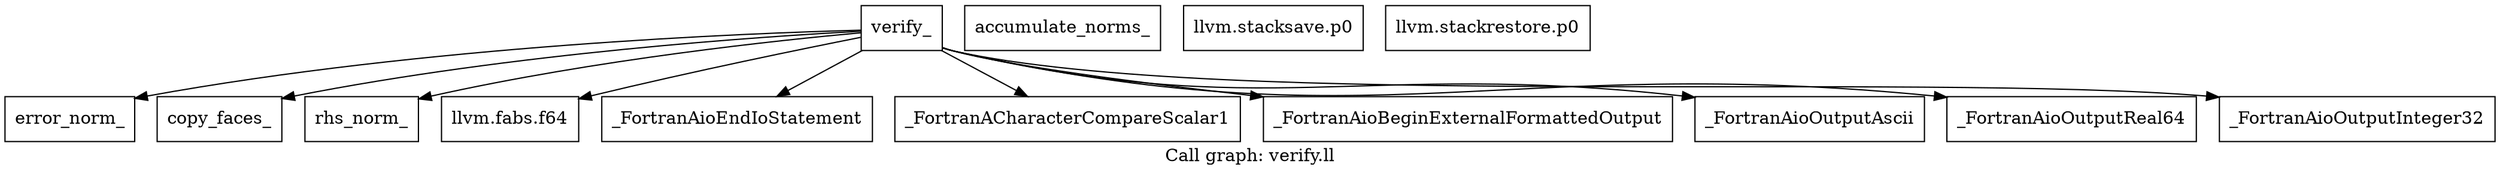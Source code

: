 digraph "Call graph: verify.ll" {
	label="Call graph: verify.ll";

	Node0x555c59633ed0 [shape=record,label="{verify_}"];
	Node0x555c59633ed0 -> Node0x555c59634d20;
	Node0x555c59633ed0 -> Node0x555c59635ab0;
	Node0x555c59633ed0 -> Node0x555c59636030;
	Node0x555c59633ed0 -> Node0x555c596362e0;
	Node0x555c59633ed0 -> Node0x555c59636d20;
	Node0x555c59633ed0 -> Node0x555c59636450;
	Node0x555c59633ed0 -> Node0x555c59636870;
	Node0x555c59633ed0 -> Node0x555c59636a90;
	Node0x555c59633ed0 -> Node0x555c59636fa0;
	Node0x555c59633ed0 -> Node0x555c5963a9a0;
	Node0x555c5963aed0 [shape=record,label="{accumulate_norms_}"];
	Node0x555c59634d20 [shape=record,label="{error_norm_}"];
	Node0x555c59635ab0 [shape=record,label="{copy_faces_}"];
	Node0x555c59636030 [shape=record,label="{rhs_norm_}"];
	Node0x555c59636450 [shape=record,label="{_FortranACharacterCompareScalar1}"];
	Node0x555c59636870 [shape=record,label="{_FortranAioBeginExternalFormattedOutput}"];
	Node0x555c59636a90 [shape=record,label="{_FortranAioOutputAscii}"];
	Node0x555c59636d20 [shape=record,label="{_FortranAioEndIoStatement}"];
	Node0x555c59636fa0 [shape=record,label="{_FortranAioOutputReal64}"];
	Node0x555c5963a9a0 [shape=record,label="{_FortranAioOutputInteger32}"];
	Node0x555c5963d500 [shape=record,label="{llvm.stacksave.p0}"];
	Node0x555c5963dfc0 [shape=record,label="{llvm.stackrestore.p0}"];
	Node0x555c596362e0 [shape=record,label="{llvm.fabs.f64}"];
}
